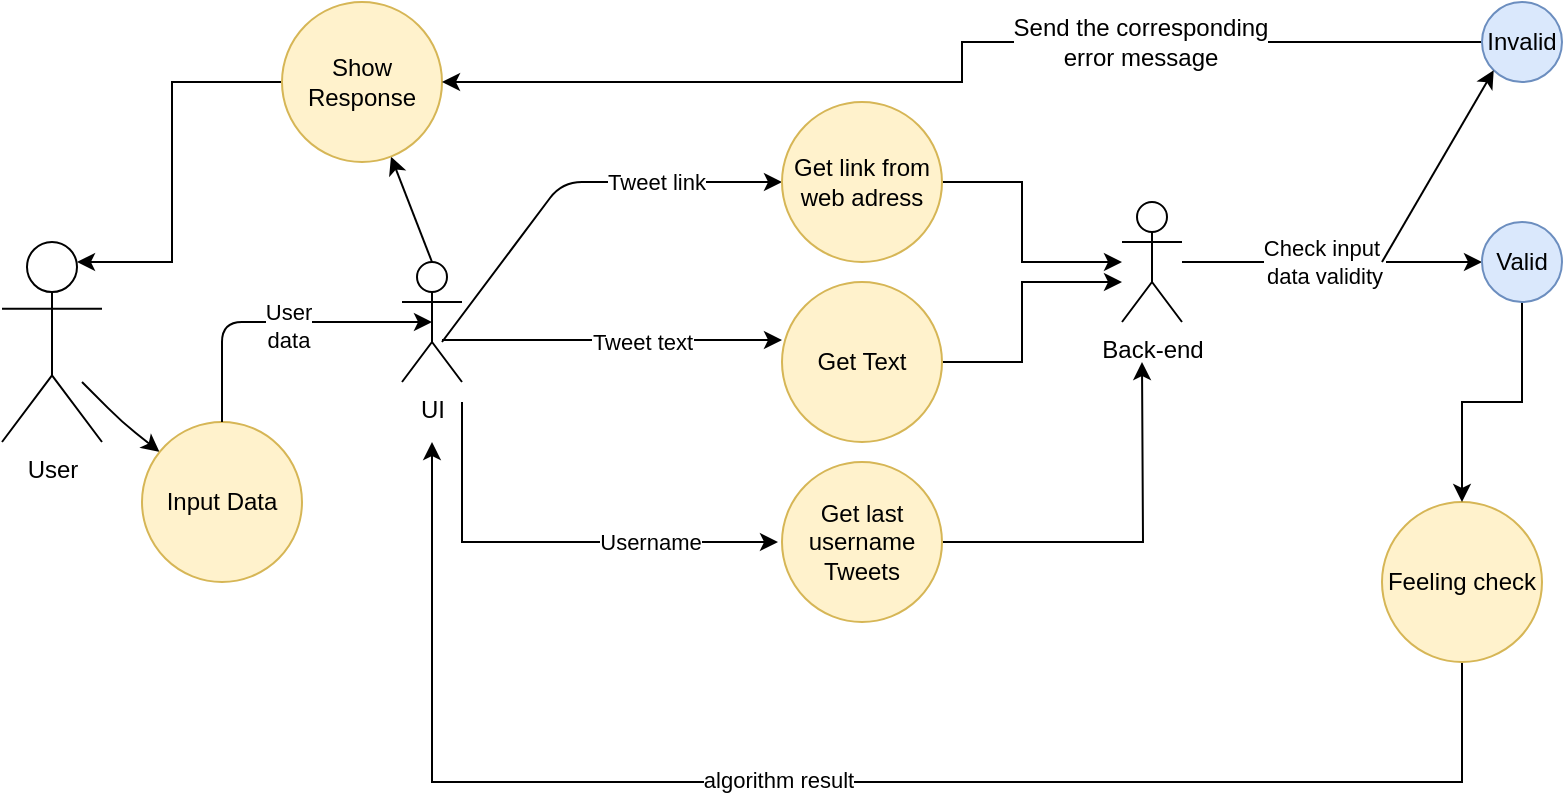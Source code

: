 <mxfile version="13.10.4" type="device"><diagram id="qJ8L3UYcrzf-ik0qKOXo" name="Page-1"><mxGraphModel dx="1021" dy="529" grid="1" gridSize="10" guides="1" tooltips="1" connect="1" arrows="1" fold="1" page="1" pageScale="1" pageWidth="850" pageHeight="1100" math="0" shadow="0"><root><mxCell id="0"/><mxCell id="1" parent="0"/><mxCell id="SlqSHjWJwvGSP_j0OW0c-1" value="User" style="shape=umlActor;verticalLabelPosition=bottom;verticalAlign=top;html=1;outlineConnect=0;" parent="1" vertex="1"><mxGeometry x="10" y="200" width="50" height="100" as="geometry"/></mxCell><mxCell id="SlqSHjWJwvGSP_j0OW0c-7" style="edgeStyle=orthogonalEdgeStyle;rounded=0;orthogonalLoop=1;jettySize=auto;html=1;" parent="1" edge="1"><mxGeometry relative="1" as="geometry"><mxPoint x="400" y="249" as="targetPoint"/><mxPoint x="230" y="249" as="sourcePoint"/><Array as="points"><mxPoint x="320" y="249"/><mxPoint x="320" y="249"/></Array></mxGeometry></mxCell><mxCell id="SlqSHjWJwvGSP_j0OW0c-17" value="Tweet text" style="edgeLabel;html=1;align=center;verticalAlign=middle;resizable=0;points=[];" parent="SlqSHjWJwvGSP_j0OW0c-7" vertex="1" connectable="0"><mxGeometry x="0.294" y="-2" relative="1" as="geometry"><mxPoint x="-10" y="-1" as="offset"/></mxGeometry></mxCell><mxCell id="SlqSHjWJwvGSP_j0OW0c-6" value="" style="endArrow=classic;html=1;exitX=1;exitY=0.5;exitDx=0;exitDy=0;entryX=0;entryY=0.5;entryDx=0;entryDy=0;" parent="1" edge="1" target="SlqSHjWJwvGSP_j0OW0c-9"><mxGeometry width="50" height="50" relative="1" as="geometry"><mxPoint x="230" y="250" as="sourcePoint"/><mxPoint x="390" y="170" as="targetPoint"/><Array as="points"><mxPoint x="290" y="170"/></Array></mxGeometry></mxCell><mxCell id="SlqSHjWJwvGSP_j0OW0c-16" value="Tweet link" style="edgeLabel;html=1;align=center;verticalAlign=middle;resizable=0;points=[];" parent="SlqSHjWJwvGSP_j0OW0c-6" vertex="1" connectable="0"><mxGeometry x="0.3" y="-4" relative="1" as="geometry"><mxPoint x="10" y="-4" as="offset"/></mxGeometry></mxCell><mxCell id="SlqSHjWJwvGSP_j0OW0c-20" style="edgeStyle=orthogonalEdgeStyle;rounded=0;orthogonalLoop=1;jettySize=auto;html=1;exitX=1;exitY=0.5;exitDx=0;exitDy=0;" parent="1" source="SlqSHjWJwvGSP_j0OW0c-8" target="SlqSHjWJwvGSP_j0OW0c-15" edge="1"><mxGeometry relative="1" as="geometry"><Array as="points"><mxPoint x="520" y="260"/><mxPoint x="520" y="220"/></Array></mxGeometry></mxCell><mxCell id="SlqSHjWJwvGSP_j0OW0c-8" value="Get Text" style="ellipse;whiteSpace=wrap;html=1;aspect=fixed;fillColor=#fff2cc;strokeColor=#d6b656;" parent="1" vertex="1"><mxGeometry x="400" y="220" width="80" height="80" as="geometry"/></mxCell><mxCell id="SlqSHjWJwvGSP_j0OW0c-19" style="edgeStyle=orthogonalEdgeStyle;rounded=0;orthogonalLoop=1;jettySize=auto;html=1;exitX=1;exitY=0.5;exitDx=0;exitDy=0;" parent="1" source="SlqSHjWJwvGSP_j0OW0c-9" edge="1"><mxGeometry relative="1" as="geometry"><mxPoint x="570" y="210" as="targetPoint"/><Array as="points"><mxPoint x="520" y="170"/><mxPoint x="520" y="210"/><mxPoint x="570" y="210"/></Array></mxGeometry></mxCell><mxCell id="SlqSHjWJwvGSP_j0OW0c-9" value="Get link from web adress" style="ellipse;whiteSpace=wrap;html=1;aspect=fixed;fillColor=#fff2cc;strokeColor=#d6b656;" parent="1" vertex="1"><mxGeometry x="400" y="130" width="80" height="80" as="geometry"/></mxCell><mxCell id="kkBjJhZhImfrBTetVGQl-1" style="edgeStyle=orthogonalEdgeStyle;rounded=0;orthogonalLoop=1;jettySize=auto;html=1;" edge="1" parent="1"><mxGeometry relative="1" as="geometry"><mxPoint x="398" y="350" as="targetPoint"/><mxPoint x="240" y="280" as="sourcePoint"/><Array as="points"><mxPoint x="240" y="350"/><mxPoint x="398" y="350"/></Array></mxGeometry></mxCell><mxCell id="kkBjJhZhImfrBTetVGQl-3" value="Username" style="edgeLabel;html=1;align=center;verticalAlign=middle;resizable=0;points=[];" vertex="1" connectable="0" parent="kkBjJhZhImfrBTetVGQl-1"><mxGeometry x="0.439" relative="1" as="geometry"><mxPoint as="offset"/></mxGeometry></mxCell><mxCell id="SlqSHjWJwvGSP_j0OW0c-13" value="UI" style="shape=umlActor;verticalLabelPosition=bottom;verticalAlign=top;html=1;outlineConnect=0;" parent="1" vertex="1"><mxGeometry x="210" y="210" width="30" height="60" as="geometry"/></mxCell><mxCell id="SlqSHjWJwvGSP_j0OW0c-15" value="Back-end" style="shape=umlActor;verticalLabelPosition=bottom;verticalAlign=top;html=1;outlineConnect=0;" parent="1" vertex="1"><mxGeometry x="570" y="180" width="30" height="60" as="geometry"/></mxCell><mxCell id="SlqSHjWJwvGSP_j0OW0c-23" style="edgeStyle=orthogonalEdgeStyle;rounded=0;orthogonalLoop=1;jettySize=auto;html=1;" parent="1" source="SlqSHjWJwvGSP_j0OW0c-21" edge="1"><mxGeometry relative="1" as="geometry"><mxPoint x="225" y="300" as="targetPoint"/><Array as="points"><mxPoint x="740" y="470"/><mxPoint x="225" y="470"/></Array></mxGeometry></mxCell><mxCell id="SlqSHjWJwvGSP_j0OW0c-26" value="algorithm result" style="edgeLabel;html=1;align=center;verticalAlign=middle;resizable=0;points=[];" parent="SlqSHjWJwvGSP_j0OW0c-23" vertex="1" connectable="0"><mxGeometry x="0.08" y="-1" relative="1" as="geometry"><mxPoint as="offset"/></mxGeometry></mxCell><mxCell id="SlqSHjWJwvGSP_j0OW0c-21" value="Feeling check" style="ellipse;whiteSpace=wrap;html=1;aspect=fixed;fillColor=#fff2cc;strokeColor=#d6b656;" parent="1" vertex="1"><mxGeometry x="700" y="330" width="80" height="80" as="geometry"/></mxCell><mxCell id="SlqSHjWJwvGSP_j0OW0c-22" value="" style="endArrow=classic;html=1;exitX=0.5;exitY=0.5;exitDx=0;exitDy=0;exitPerimeter=0;entryX=0;entryY=0.5;entryDx=0;entryDy=0;" parent="1" target="kkBjJhZhImfrBTetVGQl-7" edge="1"><mxGeometry width="50" height="50" relative="1" as="geometry"><mxPoint x="600" y="210" as="sourcePoint"/><mxPoint x="730" y="210" as="targetPoint"/><Array as="points"><mxPoint x="695" y="210"/></Array></mxGeometry></mxCell><mxCell id="kkBjJhZhImfrBTetVGQl-6" value="Check input&amp;nbsp;&lt;br&gt;data validity" style="edgeLabel;html=1;align=center;verticalAlign=middle;resizable=0;points=[];" vertex="1" connectable="0" parent="SlqSHjWJwvGSP_j0OW0c-22"><mxGeometry x="0.001" y="-1" relative="1" as="geometry"><mxPoint x="-4.71" y="-1" as="offset"/></mxGeometry></mxCell><mxCell id="SlqSHjWJwvGSP_j0OW0c-24" value="" style="endArrow=classic;html=1;exitX=0.5;exitY=0;exitDx=0;exitDy=0;exitPerimeter=0;" parent="1" source="SlqSHjWJwvGSP_j0OW0c-13" target="SlqSHjWJwvGSP_j0OW0c-25" edge="1"><mxGeometry width="50" height="50" relative="1" as="geometry"><mxPoint x="420" y="310" as="sourcePoint"/><mxPoint x="190" y="140" as="targetPoint"/></mxGeometry></mxCell><mxCell id="SlqSHjWJwvGSP_j0OW0c-27" style="edgeStyle=orthogonalEdgeStyle;rounded=0;orthogonalLoop=1;jettySize=auto;html=1;exitX=0;exitY=0.5;exitDx=0;exitDy=0;entryX=0.75;entryY=0.1;entryDx=0;entryDy=0;entryPerimeter=0;" parent="1" source="SlqSHjWJwvGSP_j0OW0c-25" target="SlqSHjWJwvGSP_j0OW0c-1" edge="1"><mxGeometry relative="1" as="geometry"><Array as="points"><mxPoint x="95" y="120"/><mxPoint x="95" y="210"/></Array></mxGeometry></mxCell><mxCell id="SlqSHjWJwvGSP_j0OW0c-25" value="&lt;div&gt;Show&lt;br&gt;&lt;/div&gt;&lt;div&gt;Response&lt;/div&gt;" style="ellipse;whiteSpace=wrap;html=1;aspect=fixed;fillColor=#fff2cc;strokeColor=#d6b656;" parent="1" vertex="1"><mxGeometry x="150" y="80" width="80" height="80" as="geometry"/></mxCell><mxCell id="SlqSHjWJwvGSP_j0OW0c-28" value="" style="endArrow=classic;html=1;" parent="1" target="SlqSHjWJwvGSP_j0OW0c-29" edge="1"><mxGeometry width="50" height="50" relative="1" as="geometry"><mxPoint x="50" y="270" as="sourcePoint"/><mxPoint x="110" y="320" as="targetPoint"/><Array as="points"><mxPoint x="70" y="290"/></Array></mxGeometry></mxCell><mxCell id="SlqSHjWJwvGSP_j0OW0c-29" value="Input Data" style="ellipse;whiteSpace=wrap;html=1;aspect=fixed;fillColor=#fff2cc;strokeColor=#d6b656;" parent="1" vertex="1"><mxGeometry x="80" y="290" width="80" height="80" as="geometry"/></mxCell><mxCell id="SlqSHjWJwvGSP_j0OW0c-32" value="" style="endArrow=classic;html=1;exitX=0.5;exitY=0;exitDx=0;exitDy=0;entryX=0.5;entryY=0.5;entryDx=0;entryDy=0;entryPerimeter=0;" parent="1" source="SlqSHjWJwvGSP_j0OW0c-29" target="SlqSHjWJwvGSP_j0OW0c-13" edge="1"><mxGeometry width="50" height="50" relative="1" as="geometry"><mxPoint x="360" y="310" as="sourcePoint"/><mxPoint x="410" y="260" as="targetPoint"/><Array as="points"><mxPoint x="120" y="240"/></Array></mxGeometry></mxCell><mxCell id="SlqSHjWJwvGSP_j0OW0c-33" value="User &lt;br&gt;data" style="edgeLabel;html=1;align=center;verticalAlign=middle;resizable=0;points=[];" parent="SlqSHjWJwvGSP_j0OW0c-32" vertex="1" connectable="0"><mxGeometry x="0.071" y="-2" relative="1" as="geometry"><mxPoint as="offset"/></mxGeometry></mxCell><mxCell id="kkBjJhZhImfrBTetVGQl-5" style="edgeStyle=orthogonalEdgeStyle;rounded=0;orthogonalLoop=1;jettySize=auto;html=1;exitX=1;exitY=0.5;exitDx=0;exitDy=0;" edge="1" parent="1" source="kkBjJhZhImfrBTetVGQl-2"><mxGeometry relative="1" as="geometry"><mxPoint x="580" y="260" as="targetPoint"/></mxGeometry></mxCell><mxCell id="kkBjJhZhImfrBTetVGQl-2" value="Get last username Tweets" style="ellipse;whiteSpace=wrap;html=1;aspect=fixed;fillColor=#fff2cc;strokeColor=#d6b656;" vertex="1" parent="1"><mxGeometry x="400" y="310" width="80" height="80" as="geometry"/></mxCell><mxCell id="kkBjJhZhImfrBTetVGQl-8" style="edgeStyle=orthogonalEdgeStyle;rounded=0;orthogonalLoop=1;jettySize=auto;html=1;exitX=0.5;exitY=1;exitDx=0;exitDy=0;entryX=0.5;entryY=0;entryDx=0;entryDy=0;" edge="1" parent="1" source="kkBjJhZhImfrBTetVGQl-7" target="SlqSHjWJwvGSP_j0OW0c-21"><mxGeometry relative="1" as="geometry"/></mxCell><mxCell id="kkBjJhZhImfrBTetVGQl-7" value="Valid" style="ellipse;whiteSpace=wrap;html=1;aspect=fixed;fillColor=#dae8fc;strokeColor=#6c8ebf;" vertex="1" parent="1"><mxGeometry x="750" y="190" width="40" height="40" as="geometry"/></mxCell><mxCell id="kkBjJhZhImfrBTetVGQl-11" style="edgeStyle=orthogonalEdgeStyle;rounded=0;orthogonalLoop=1;jettySize=auto;html=1;entryX=1;entryY=0.5;entryDx=0;entryDy=0;" edge="1" parent="1" source="kkBjJhZhImfrBTetVGQl-9" target="SlqSHjWJwvGSP_j0OW0c-25"><mxGeometry relative="1" as="geometry"/></mxCell><mxCell id="kkBjJhZhImfrBTetVGQl-12" value="&lt;font style=&quot;font-size: 12px&quot;&gt;Send the corresponding &lt;br&gt;error message&lt;/font&gt;" style="edgeLabel;html=1;align=center;verticalAlign=middle;resizable=0;points=[];" vertex="1" connectable="0" parent="kkBjJhZhImfrBTetVGQl-11"><mxGeometry x="-0.367" relative="1" as="geometry"><mxPoint as="offset"/></mxGeometry></mxCell><mxCell id="kkBjJhZhImfrBTetVGQl-9" value="Invalid" style="ellipse;whiteSpace=wrap;html=1;aspect=fixed;fillColor=#dae8fc;strokeColor=#6c8ebf;" vertex="1" parent="1"><mxGeometry x="750" y="80" width="40" height="40" as="geometry"/></mxCell><mxCell id="kkBjJhZhImfrBTetVGQl-10" value="" style="endArrow=classic;html=1;entryX=0;entryY=1;entryDx=0;entryDy=0;" edge="1" parent="1" target="kkBjJhZhImfrBTetVGQl-9"><mxGeometry width="50" height="50" relative="1" as="geometry"><mxPoint x="700" y="210" as="sourcePoint"/><mxPoint x="750" y="160" as="targetPoint"/></mxGeometry></mxCell></root></mxGraphModel></diagram></mxfile>